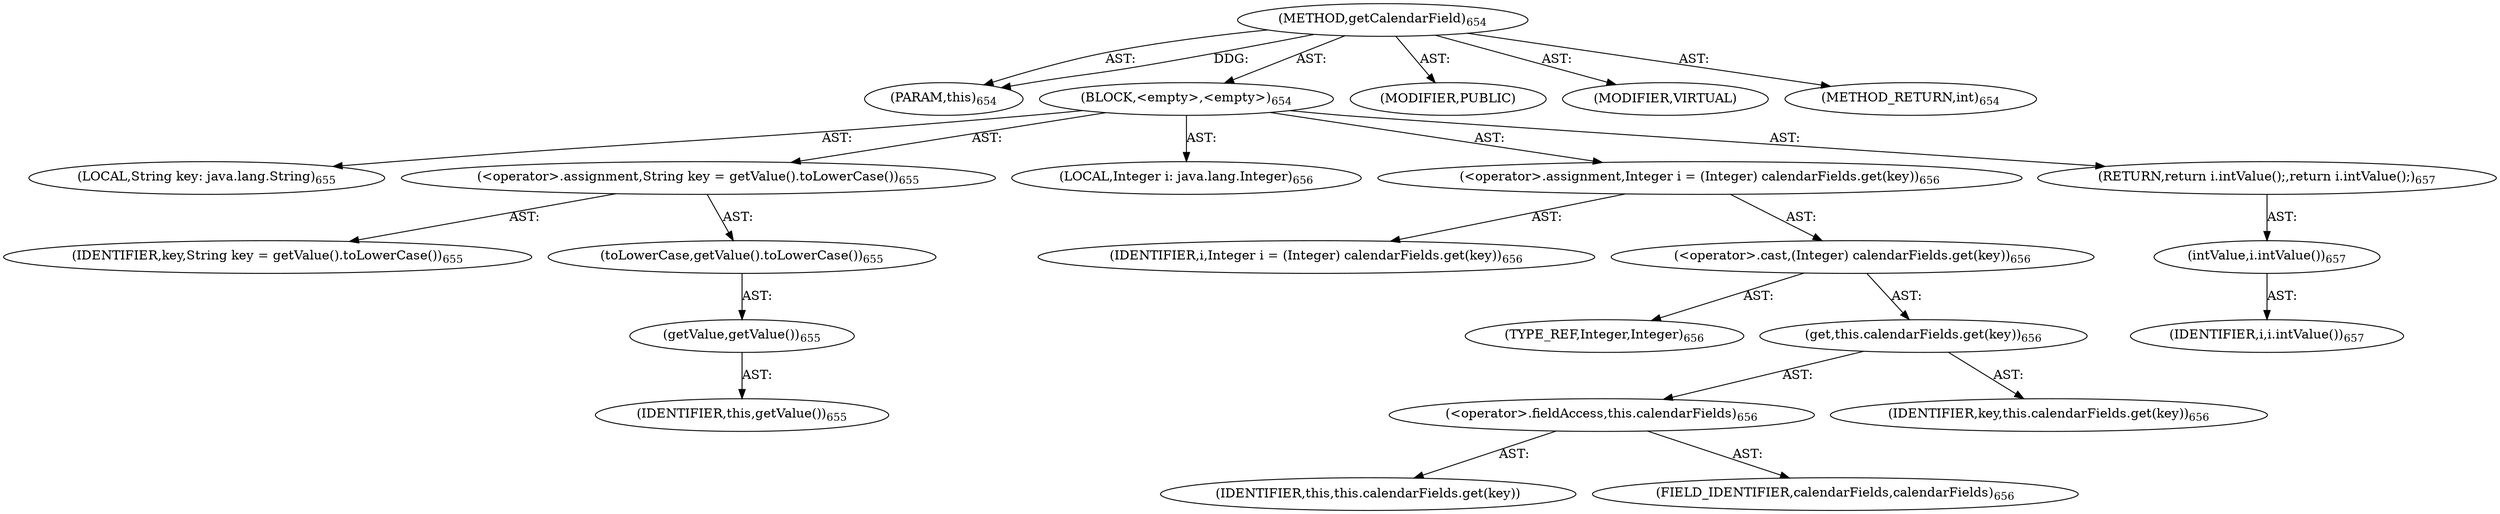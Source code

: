 digraph "getCalendarField" {  
"111669149729" [label = <(METHOD,getCalendarField)<SUB>654</SUB>> ]
"115964117006" [label = <(PARAM,this)<SUB>654</SUB>> ]
"25769803902" [label = <(BLOCK,&lt;empty&gt;,&lt;empty&gt;)<SUB>654</SUB>> ]
"94489280553" [label = <(LOCAL,String key: java.lang.String)<SUB>655</SUB>> ]
"30064771533" [label = <(&lt;operator&gt;.assignment,String key = getValue().toLowerCase())<SUB>655</SUB>> ]
"68719477064" [label = <(IDENTIFIER,key,String key = getValue().toLowerCase())<SUB>655</SUB>> ]
"30064771534" [label = <(toLowerCase,getValue().toLowerCase())<SUB>655</SUB>> ]
"30064771535" [label = <(getValue,getValue())<SUB>655</SUB>> ]
"68719476760" [label = <(IDENTIFIER,this,getValue())<SUB>655</SUB>> ]
"94489280554" [label = <(LOCAL,Integer i: java.lang.Integer)<SUB>656</SUB>> ]
"30064771536" [label = <(&lt;operator&gt;.assignment,Integer i = (Integer) calendarFields.get(key))<SUB>656</SUB>> ]
"68719477065" [label = <(IDENTIFIER,i,Integer i = (Integer) calendarFields.get(key))<SUB>656</SUB>> ]
"30064771537" [label = <(&lt;operator&gt;.cast,(Integer) calendarFields.get(key))<SUB>656</SUB>> ]
"180388626462" [label = <(TYPE_REF,Integer,Integer)<SUB>656</SUB>> ]
"30064771538" [label = <(get,this.calendarFields.get(key))<SUB>656</SUB>> ]
"30064771539" [label = <(&lt;operator&gt;.fieldAccess,this.calendarFields)<SUB>656</SUB>> ]
"68719477066" [label = <(IDENTIFIER,this,this.calendarFields.get(key))> ]
"55834574999" [label = <(FIELD_IDENTIFIER,calendarFields,calendarFields)<SUB>656</SUB>> ]
"68719477067" [label = <(IDENTIFIER,key,this.calendarFields.get(key))<SUB>656</SUB>> ]
"146028888075" [label = <(RETURN,return i.intValue();,return i.intValue();)<SUB>657</SUB>> ]
"30064771540" [label = <(intValue,i.intValue())<SUB>657</SUB>> ]
"68719477068" [label = <(IDENTIFIER,i,i.intValue())<SUB>657</SUB>> ]
"133143986291" [label = <(MODIFIER,PUBLIC)> ]
"133143986292" [label = <(MODIFIER,VIRTUAL)> ]
"128849018913" [label = <(METHOD_RETURN,int)<SUB>654</SUB>> ]
  "111669149729" -> "115964117006"  [ label = "AST: "] 
  "111669149729" -> "25769803902"  [ label = "AST: "] 
  "111669149729" -> "133143986291"  [ label = "AST: "] 
  "111669149729" -> "133143986292"  [ label = "AST: "] 
  "111669149729" -> "128849018913"  [ label = "AST: "] 
  "25769803902" -> "94489280553"  [ label = "AST: "] 
  "25769803902" -> "30064771533"  [ label = "AST: "] 
  "25769803902" -> "94489280554"  [ label = "AST: "] 
  "25769803902" -> "30064771536"  [ label = "AST: "] 
  "25769803902" -> "146028888075"  [ label = "AST: "] 
  "30064771533" -> "68719477064"  [ label = "AST: "] 
  "30064771533" -> "30064771534"  [ label = "AST: "] 
  "30064771534" -> "30064771535"  [ label = "AST: "] 
  "30064771535" -> "68719476760"  [ label = "AST: "] 
  "30064771536" -> "68719477065"  [ label = "AST: "] 
  "30064771536" -> "30064771537"  [ label = "AST: "] 
  "30064771537" -> "180388626462"  [ label = "AST: "] 
  "30064771537" -> "30064771538"  [ label = "AST: "] 
  "30064771538" -> "30064771539"  [ label = "AST: "] 
  "30064771538" -> "68719477067"  [ label = "AST: "] 
  "30064771539" -> "68719477066"  [ label = "AST: "] 
  "30064771539" -> "55834574999"  [ label = "AST: "] 
  "146028888075" -> "30064771540"  [ label = "AST: "] 
  "30064771540" -> "68719477068"  [ label = "AST: "] 
  "111669149729" -> "115964117006"  [ label = "DDG: "] 
}
